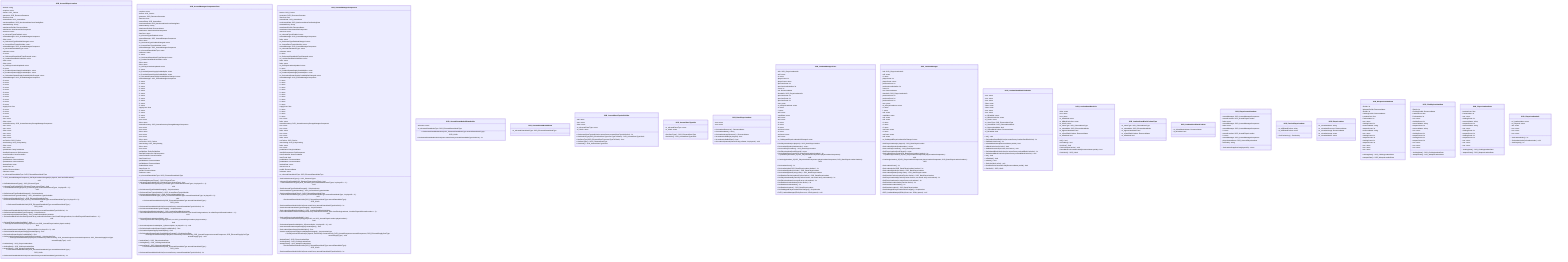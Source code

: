 classDiagram

    class SCR_ArsenalPlayerLoadout {
        - loadout: string
        - requires: return
        - faction: SCR_Faction
        - generator: SCR_ResourceGenerator
        - itemCost: float
        - arsenalData: SCR_ArsenalItem
        - nonArsenalData: SCR_NonArsenalItemCostCatalogData
        - attachedEntity: IEntity
        - attachmentPrefab: ResourceName
        - attachment: AttachmentSlotComponent
        - itemCost: return
        - m_eArsenalTypesEnabled: return
        - arsenalManager: SCR_ArsenalManagerComponent
        - false: return
        - m_OnArsenalTypeEnabledChanged: return
        - m_ArsenalSaveTypeInfoHolder: return
        - arsenalManager: SCR_ArsenalManagerComponent
        - m_eArsenalGameModeType: return
        - unknown: return
        - 0: return
        - m_OnArsenalGameModeTypeChanged: return
        - m_LoadoutSaveBlackListHolder: return
        - false: return
        - false: return
        - m_OnPlayerLoadoutUpdated: return
        - 0: return
        - m_fLoadoutSpawnSupplyCostMultiplier: return
        - m_fLoadoutSpawnSupplyCostMultiplier: return
        - m_OnLoadoutSpawnSupplyCostMultiplierChanged: return
        - arsenalManager: SCR_ArsenalManagerComponent
        - 0: return
        - 0: return
        - 0: return
        - 0: return
        - 0: return
        - 0: return
        - 0: return
        - 0: return
        - 0: return
        - 0: return
        - 0: return
        - supplyCost: float
        - 0: return
        - 0: return
        - 0: return
        - 0: return
        - true: return
        - false: return
        - arsenalInventory: SCR_ArsenalInventoryStorageManagerComponent
        - true: return
        - true: return
        - false: return
        - true: return
        - true: return
        - false: return
        - scrFaction: SCR_Faction
        - itemCatalog: SCR_EntityCatalog
        - false: return
        - true: return
        - prefabData: EntityPrefabData
        - itemRplComponent: RplComponent
        - resourceName: ResourceName
        - itemFound: bool
        - prefabName: ResourceName
        - prefabName: ResourceName
        - loadoutData: return
        - itemsCount: int
        - prefab: ResourceName
        - unknown: return
        - m_eArsenalGameModeType: SCR_EArsenalGameModeType
        + SCR_ArsenalManagerComponent_OnPlayerLoadoutChanged(int playerId, bool hasValidLoadout) void
        + GetEnabledArsenalTypes() SCR_EArsenalTypes
        + IsArsenalTypeEnabled(SCR_EArsenalTypes arsenalType) bool
        + SetEnabledArsenalTypes(SCR_EArsenalTypes newEnabledArsenalTypes, int playerID = -1) void
        + GetOnArsenalTypeEnabledChanged() ScriptInvokerInt
        + GetArsenalSaveTypeInfoHolder() SCR_ArsenalSaveTypeInfoHolder
        + GetArsenalGameModeType() SCR_EArsenalGameModeType
        + SetArsenalGameModeType_S(SCR_EArsenalGameModeType arsenalGameModeType, int playerID = 0) void
        + GetArsenalGameModeUIInfo(SCR_EArsenalGameModeType arsenalGameModeType) SCR_UIInfo
        + GetArsenalGameModeUIInfoList(inout notnull array<SCR_ArsenalGameModeUIData> arsenalGameModeTypeUIInfoList) int
        + GetOnArsenalGameModeTypeChanged() ScriptInvokerInt
        + GetLoadoutSaveBlackListHolder() SCR_LoadoutSaveBlackListHolder
        + SetLoadoutBlackListActiveStates(notnull array<bool> orderedActiveStates, bool clearExistingLoadouts, int editorPlayerIdClearedLoadout = -1) void
        + GetLocalPlayerLoadoutAvailable() bool
        + GetPlayerArsenalLoadout(string playerUID, out SCR_ArsenalPlayerLoadout playerLoadout) bool
        + SetLoadoutSpawnCostMultiplier_S(float multiplier, int playerID = 0) void
        + GetCalculatedLoadoutSpawnSupplyCostMultiplier() float
        + GetLoadoutSpawnSupplyCostMultiplier() float
        + GetOnLoadoutSpawnSupplyCostMultiplierChanged() ScriptInvokerFloat
        + SetPlayerArsenalLoadout(int playerId, GameEntity characterEntity, SCR_ArsenalComponent arsenalComponent, SCR_EArsenalSupplyCostType arsenalSupplyType) void
        + loadoutData() SCR_PlayerLoadoutData
        + clothingData() SCR_ClothingLoadoutData
        + weaponData() SCR_WeaponLoadoutData
        + GetArsenalGameModeUIInfo(SCR_EArsenalGameModeType arsenalGameModeType) SCR_UIInfo
        + GetArsenalGameModeUIInfoList(inout notnull array<SCR_ArsenalGameModeUIData> arsenalGameModeTypeUIInfoList) int
    }

    class SCR_ArsenalManagerComponentClass {
        - requires: return
        - faction: SCR_Faction
        - generator: SCR_ResourceGenerator
        - itemCost: float
        - arsenalData: SCR_ArsenalItem
        - nonArsenalData: SCR_NonArsenalItemCostCatalogData
        - attachedEntity: IEntity
        - attachmentPrefab: ResourceName
        - attachment: AttachmentSlotComponent
        - itemCost: return
        - m_eArsenalTypesEnabled: return
        - arsenalManager: SCR_ArsenalManagerComponent
        - false: return
        - m_OnArsenalTypeEnabledChanged: return
        - m_ArsenalSaveTypeInfoHolder: return
        - arsenalManager: SCR_ArsenalManagerComponent
        - m_eArsenalGameModeType: return
        - unknown: return
        - 0: return
        - m_OnArsenalGameModeTypeChanged: return
        - m_LoadoutSaveBlackListHolder: return
        - false: return
        - false: return
        - m_OnPlayerLoadoutUpdated: return
        - 0: return
        - m_fLoadoutSpawnSupplyCostMultiplier: return
        - m_fLoadoutSpawnSupplyCostMultiplier: return
        - m_OnLoadoutSpawnSupplyCostMultiplierChanged: return
        - arsenalManager: SCR_ArsenalManagerComponent
        - 0: return
        - 0: return
        - 0: return
        - 0: return
        - 0: return
        - 0: return
        - 0: return
        - 0: return
        - 0: return
        - 0: return
        - 0: return
        - supplyCost: float
        - 0: return
        - 0: return
        - 0: return
        - 0: return
        - true: return
        - false: return
        - arsenalInventory: SCR_ArsenalInventoryStorageManagerComponent
        - true: return
        - true: return
        - false: return
        - true: return
        - true: return
        - false: return
        - scrFaction: SCR_Faction
        - itemCatalog: SCR_EntityCatalog
        - false: return
        - true: return
        - prefabData: EntityPrefabData
        - itemRplComponent: RplComponent
        - resourceName: ResourceName
        - itemFound: bool
        - prefabName: ResourceName
        - prefabName: ResourceName
        - loadoutData: return
        - itemsCount: int
        - prefab: ResourceName
        - unknown: return
        - m_eArsenalGameModeType: SCR_EArsenalGameModeType
        + GetEnabledArsenalTypes() SCR_EArsenalTypes
        + IsArsenalTypeEnabled(SCR_EArsenalTypes arsenalType) bool
        + SetEnabledArsenalTypes(SCR_EArsenalTypes newEnabledArsenalTypes, int playerID = -1) void
        + GetOnArsenalTypeEnabledChanged() ScriptInvokerInt
        + GetArsenalSaveTypeInfoHolder() SCR_ArsenalSaveTypeInfoHolder
        + GetArsenalGameModeType() SCR_EArsenalGameModeType
        + SetArsenalGameModeType_S(SCR_EArsenalGameModeType arsenalGameModeType, int playerID = 0) void
        + GetArsenalGameModeUIInfo(SCR_EArsenalGameModeType arsenalGameModeType) SCR_UIInfo
        + GetArsenalGameModeUIInfoList(inout notnull array<SCR_ArsenalGameModeUIData> arsenalGameModeTypeUIInfoList) int
        + GetOnArsenalGameModeTypeChanged() ScriptInvokerInt
        + GetLoadoutSaveBlackListHolder() SCR_LoadoutSaveBlackListHolder
        + SetLoadoutBlackListActiveStates(notnull array<bool> orderedActiveStates, bool clearExistingLoadouts, int editorPlayerIdClearedLoadout = -1) void
        + GetLocalPlayerLoadoutAvailable() bool
        + GetPlayerArsenalLoadout(string playerUID, out SCR_ArsenalPlayerLoadout playerLoadout) bool
        + SetLoadoutSpawnCostMultiplier_S(float multiplier, int playerID = 0) void
        + GetCalculatedLoadoutSpawnSupplyCostMultiplier() float
        + GetLoadoutSpawnSupplyCostMultiplier() float
        + GetOnLoadoutSpawnSupplyCostMultiplierChanged() ScriptInvokerFloat
        + SetPlayerArsenalLoadout(int playerId, GameEntity characterEntity, SCR_ArsenalComponent arsenalComponent, SCR_EArsenalSupplyCostType arsenalSupplyType) void
        + loadoutData() SCR_PlayerLoadoutData
        + clothingData() SCR_ClothingLoadoutData
        + weaponData() SCR_WeaponLoadoutData
        + GetArsenalGameModeUIInfo(SCR_EArsenalGameModeType arsenalGameModeType) SCR_UIInfo
        + GetArsenalGameModeUIInfoList(inout notnull array<SCR_ArsenalGameModeUIData> arsenalGameModeTypeUIInfoList) int
    }

    class SCR_ArsenalManagerComponent {
        - faction: SCR_Faction
        - generator: SCR_ResourceGenerator
        - itemCost: float
        - arsenalData: SCR_ArsenalItem
        - nonArsenalData: SCR_NonArsenalItemCostCatalogData
        - attachedEntity: IEntity
        - attachmentPrefab: ResourceName
        - attachment: AttachmentSlotComponent
        - itemCost: return
        - m_eArsenalTypesEnabled: return
        - arsenalManager: SCR_ArsenalManagerComponent
        - false: return
        - m_OnArsenalTypeEnabledChanged: return
        - m_ArsenalSaveTypeInfoHolder: return
        - arsenalManager: SCR_ArsenalManagerComponent
        - m_eArsenalGameModeType: return
        - unknown: return
        - 0: return
        - m_OnArsenalGameModeTypeChanged: return
        - m_LoadoutSaveBlackListHolder: return
        - false: return
        - false: return
        - m_OnPlayerLoadoutUpdated: return
        - 0: return
        - m_fLoadoutSpawnSupplyCostMultiplier: return
        - m_fLoadoutSpawnSupplyCostMultiplier: return
        - m_OnLoadoutSpawnSupplyCostMultiplierChanged: return
        - arsenalManager: SCR_ArsenalManagerComponent
        - 0: return
        - 0: return
        - 0: return
        - 0: return
        - 0: return
        - 0: return
        - 0: return
        - 0: return
        - 0: return
        - 0: return
        - 0: return
        - supplyCost: float
        - 0: return
        - 0: return
        - 0: return
        - 0: return
        - true: return
        - false: return
        - arsenalInventory: SCR_ArsenalInventoryStorageManagerComponent
        - true: return
        - true: return
        - false: return
        - true: return
        - true: return
        - false: return
        - scrFaction: SCR_Faction
        - itemCatalog: SCR_EntityCatalog
        - false: return
        - true: return
        - prefabData: EntityPrefabData
        - itemRplComponent: RplComponent
        - resourceName: ResourceName
        - itemFound: bool
        - prefabName: ResourceName
        - prefabName: ResourceName
        - loadoutData: return
        - itemsCount: int
        - prefab: ResourceName
        - unknown: return
        - m_eArsenalGameModeType: SCR_EArsenalGameModeType
        + GetEnabledArsenalTypes() SCR_EArsenalTypes
        + IsArsenalTypeEnabled(SCR_EArsenalTypes arsenalType) bool
        + SetEnabledArsenalTypes(SCR_EArsenalTypes newEnabledArsenalTypes, int playerID = -1) void
        + GetOnArsenalTypeEnabledChanged() ScriptInvokerInt
        + GetArsenalSaveTypeInfoHolder() SCR_ArsenalSaveTypeInfoHolder
        + GetArsenalGameModeType() SCR_EArsenalGameModeType
        + SetArsenalGameModeType_S(SCR_EArsenalGameModeType arsenalGameModeType, int playerID = 0) void
        + GetArsenalGameModeUIInfo(SCR_EArsenalGameModeType arsenalGameModeType) SCR_UIInfo
        + GetArsenalGameModeUIInfoList(inout notnull array<SCR_ArsenalGameModeUIData> arsenalGameModeTypeUIInfoList) int
        + GetOnArsenalGameModeTypeChanged() ScriptInvokerInt
        + GetLoadoutSaveBlackListHolder() SCR_LoadoutSaveBlackListHolder
        + SetLoadoutBlackListActiveStates(notnull array<bool> orderedActiveStates, bool clearExistingLoadouts, int editorPlayerIdClearedLoadout = -1) void
        + GetLocalPlayerLoadoutAvailable() bool
        + GetPlayerArsenalLoadout(string playerUID, out SCR_ArsenalPlayerLoadout playerLoadout) bool
        + SetLoadoutSpawnCostMultiplier_S(float multiplier, int playerID = 0) void
        + GetCalculatedLoadoutSpawnSupplyCostMultiplier() float
        + GetLoadoutSpawnSupplyCostMultiplier() float
        + GetOnLoadoutSpawnSupplyCostMultiplierChanged() ScriptInvokerFloat
        + SetPlayerArsenalLoadout(int playerId, GameEntity characterEntity, SCR_ArsenalComponent arsenalComponent, SCR_EArsenalSupplyCostType arsenalSupplyType) void
        + loadoutData() SCR_PlayerLoadoutData
        + clothingData() SCR_ClothingLoadoutData
        + weaponData() SCR_WeaponLoadoutData
        + GetArsenalGameModeUIInfo(SCR_EArsenalGameModeType arsenalGameModeType) SCR_UIInfo
        + GetArsenalGameModeUIInfoList(inout notnull array<SCR_ArsenalGameModeUIData> arsenalGameModeTypeUIInfoList) int
    }

    class SCR_ArsenalGameModeUIDataHolder {
        - unknown: return
        - m_eArsenalGameModeType: SCR_EArsenalGameModeType
        + GetArsenalGameModeUIInfo(SCR_EArsenalGameModeType arsenalGameModeType) SCR_UIInfo
        + GetArsenalGameModeUIInfoList(inout notnull array<SCR_ArsenalGameModeUIData> arsenalGameModeTypeUIInfoList) int
    }

    class SCR_ArsenalGameModeUIData {
        - m_eArsenalGameModeType: SCR_EArsenalGameModeType
    }

    class SCR_ArsenalSaveTypeInfoHolder {
        - null: return
        - true: return
        - false: return
        - m_eArsenalSaveType: return
        - m_UIInfo: return
        + GetArsenalSaveTypeInfoList(out notnull array<SCR_ArsenalSaveTypeInfo> arsenalSaveTypeUIInfoList) int
        + GetUIInfoOfType(SCR_EArsenalSaveType saveTypeToCheck) SCR_ArsenalSaveTypeUIInfo
        + HasSaveType(SCR_EArsenalSaveType saveTypeToCheck) bool
        + GetSaveType() SCR_EArsenalSaveType
        + GetUIInfo() SCR_ArsenalSaveTypeUIInfo
    }

    class SCR_ArsenalSaveTypeInfo {
        - m_eArsenalSaveType: return
        - m_UIInfo: return
        + GetSaveType() SCR_EArsenalSaveType
        + GetUIInfo() SCR_ArsenalSaveTypeUIInfo
    }

    class SCR_BasePlayerLoadout {
        - true: return
        - true: return
        + GetLoadoutResource() ResourceName
        + GetLoadoutName() string
        + GetLoadoutImageResource() ResourceName
        + IsLoadoutAvailable(int playerId) bool
        + IsLoadoutAvailableClient() bool
        + OnLoadoutSpawned(GenericEntity pOwner, int playerId) void
    }

    class SCR_LoadoutManagerClass {
        - info: SCR_PlayerLoadoutInfo
        - null: return
        - 0: return
        - playerCount: int
        - playerCount: return
        - previousCount: int
        - previousLoadoutIndex: int
        - count: int
        - res: ResourceName
        - foundInfo: SCR_PlayerLoadoutInfo
        - previousCount: int
        - previousCount: int
        - previousCount: int
        - true: return
        - m_aPlayerLoadouts: return
        - 0: return
        - i: return
        - null: return
        - candidate: return
        - null: return
        - null: return
        - 0: return
        - 0: return
        - 0: return
        - outCount: return
        - 0: return
        - outCount: return
        - null: return
        - m_OnMappedPlayerLoadoutInfoChanged: return
        + GetPlayerLoadout(int playerId) SCR_BasePlayerLoadout
        + GetLoadoutByIndex(loadoutIndex) return
        + GetLocalPlayerLoadout() SCR_BasePlayerLoadout
        + GetPlayerLoadout(localPlayerId) return
        + GetLoadoutPlayerCount(SCR_BasePlayerLoadout loadout) int
        + UpdatePlayerLoadout_S(SCR_PlayerLoadoutComponent playerLoadoutComponent) void
        + CanAssignLoadout_S(SCR_PlayerLoadoutComponent playerLoadoutComponent, SCR_BasePlayerLoadout loadout) bool
        + GetLoadoutCount() int
        + GetLoadoutIndex(SCR_BasePlayerLoadout loadout) int
        + GetLoadoutByIndex(int index) SCR_BasePlayerLoadout
        + GetLoadoutByName(string name) SCR_BasePlayerLoadout
        + GetRandomFactionLoadout(Faction faction) SCR_BasePlayerLoadout
        + GetPlayerLoadoutsByFaction(Faction faction, out notnull array<ref SCR_BasePlayerLoadout> outLoadouts) int
        + GetPlayerLoadouts(out notnull array<SCR_BasePlayerLoadout> outLoadouts) int
        + GetRandomLoadoutIndex(Faction faction) int
        + GetRandomLoadoutIndex() int
        + GetRandomLoadout() SCR_BasePlayerLoadout
        + GetOnMappedPlayerLoadoutInfoChanged() ScriptInvoker
        + SCR_LoadoutManager(IEntitySource src, IEntity parent) void
    }

    class SCR_LoadoutManager {
        - info: SCR_PlayerLoadoutInfo
        - null: return
        - 0: return
        - playerCount: int
        - playerCount: return
        - previousCount: int
        - previousLoadoutIndex: int
        - count: int
        - res: ResourceName
        - foundInfo: SCR_PlayerLoadoutInfo
        - previousCount: int
        - previousCount: int
        - previousCount: int
        - true: return
        - m_aPlayerLoadouts: return
        - 0: return
        - i: return
        - null: return
        - candidate: return
        - null: return
        - null: return
        - 0: return
        - 0: return
        - 0: return
        - outCount: return
        - 0: return
        - outCount: return
        - null: return
        - m_OnMappedPlayerLoadoutInfoChanged: return
        + GetPlayerLoadout(int playerId) SCR_BasePlayerLoadout
        + GetLoadoutByIndex(loadoutIndex) return
        + GetLocalPlayerLoadout() SCR_BasePlayerLoadout
        + GetPlayerLoadout(localPlayerId) return
        + GetLoadoutPlayerCount(SCR_BasePlayerLoadout loadout) int
        + UpdatePlayerLoadout_S(SCR_PlayerLoadoutComponent playerLoadoutComponent) void
        + CanAssignLoadout_S(SCR_PlayerLoadoutComponent playerLoadoutComponent, SCR_BasePlayerLoadout loadout) bool
        + GetLoadoutCount() int
        + GetLoadoutIndex(SCR_BasePlayerLoadout loadout) int
        + GetLoadoutByIndex(int index) SCR_BasePlayerLoadout
        + GetLoadoutByName(string name) SCR_BasePlayerLoadout
        + GetRandomFactionLoadout(Faction faction) SCR_BasePlayerLoadout
        + GetPlayerLoadoutsByFaction(Faction faction, out notnull array<ref SCR_BasePlayerLoadout> outLoadouts) int
        + GetPlayerLoadouts(out notnull array<SCR_BasePlayerLoadout> outLoadouts) int
        + GetRandomLoadoutIndex(Faction faction) int
        + GetRandomLoadoutIndex() int
        + GetRandomLoadout() SCR_BasePlayerLoadout
        + GetOnMappedPlayerLoadoutInfoChanged() ScriptInvoker
        + SCR_LoadoutManager(IEntitySource src, IEntity parent) void
    }

    class SCR_LoadoutSaveBlackListHolder {
        - true: return
        - true: return
        - true: return
        - false: return
        - false: return
        - false: return
        - true: return
        - true: return
        - m_bEnabled: return
        - m_bBlackListActive: return
        - m_UIInfo: return
        - m_eItemType: SCR_EArsenalItemType
        - m_eItemMode: SCR_EArsenalItemMode
        - m_bIgnoreItemMode: bool
        - m_sSaveBlackListItem: ResourceName
        - m_bEnabled: bool
        + Init() void
        + GetLoadoutSaveBlackLists(out notnull array<SCR_LoadoutSaveBlackList> loadoutSaveBlackLists) int
        + GetBlackListsCount() int
        + IsPrefabBlacklisted(ResourceName prefab) bool
        + IsBlackListActive(int index) bool
        + SetBlackListActive(int index, bool active) void
        + GetOrderedBlackListsActive(out notnull array<bool> orderedBlackListActive) int
        + SetOrderedBlackListsActive(notnull array<bool> orderedBlackListActive) void
        + Init() bool
        + IsEnabled() bool
        + IsActive() bool
        + SetActive(bool active) void
        + DoesBlackListContaintPrefab(ResourceName prefab) bool
        + GetUIInfo() SCR_UIInfo
    }

    class SCR_LoadoutSaveBlackList {
        - false: return
        - true: return
        - true: return
        - m_bEnabled: return
        - m_bBlackListActive: return
        - m_UIInfo: return
        - m_eItemType: SCR_EArsenalItemType
        - m_eItemMode: SCR_EArsenalItemMode
        - m_bIgnoreItemMode: bool
        - m_sSaveBlackListItem: ResourceName
        - m_bEnabled: bool
        + Init() bool
        + IsEnabled() bool
        + IsActive() bool
        + SetActive(bool active) void
        + DoesBlackListContaintPrefab(ResourceName prefab) bool
        + GetUIInfo() SCR_UIInfo
    }

    class SCR_LoadoutSaveBlackListItemType {
        - m_eItemType: SCR_EArsenalItemType
        - m_eItemMode: SCR_EArsenalItemMode
        - m_bIgnoreItemMode: bool
        - m_sSaveBlackListItem: ResourceName
        - m_bEnabled: bool
    }

    class SCR_LoadoutSaveBlackListItem {
        - m_sSaveBlackListItem: ResourceName
        - m_bEnabled: bool
    }

    class SCR_PlayerArsenalLoadout {
        - arsenalManager: SCR_ArsenalManagerComponent
        - arsenalLoadout: SCR_ArsenalPlayerLoadout
        - false: return
        - arsenalManager: SCR_ArsenalManagerComponent
        - false: return
        - arsenalManager: SCR_ArsenalManagerComponent
        - 0: return
        - arsenalLoadout: SCR_ArsenalPlayerLoadout
        - 0: return
        - arsenalManager: SCR_ArsenalManagerComponent
        - playerArsenalItems: SCR_ArsenalPlayerLoadout
        - factionKey: string
        + GetLoadoutSuppliesCost(playerUID) return
    }

    class SCR_FactionPlayerLoadout {
        - m_sAffiliatedFaction: string
        - m_sAffiliatedFaction: return
        + GetFactionKey() FactionKey
    }

    class SCR_PlayerLoadout {
        - m_sLoadoutName: string
        - m_sLoadoutResource: ResourceName
        - m_sLoadoutImage: ResourceName
        - m_sLoadoutImage: return
        - m_sLoadoutName: return
    }

    class SCR_WeaponLoadoutData {
        - SlotIdx: int
        - WeaponPrefab: ResourceName
        - SlotIdx: int
        - ClothingPrefab: ResourceName
        - LoadoutCost: float
        - FactionIndex: int
        - true: return
        - clothingCount: int
        - resourceName: string
        - weaponCount: int
        - resourceName: string
        - true: return
        - clothingCount: int
        - weaponCount: int
        - clothingCount: int
        - weaponCount: int
        - true: return
        - true: return
        - true: return
        + clothingData() SCR_ClothingLoadoutData
        + weaponData() SCR_WeaponLoadoutData
    }

    class SCR_ClothingLoadoutData {
        - SlotIdx: int
        - ClothingPrefab: ResourceName
        - LoadoutCost: float
        - FactionIndex: int
        - true: return
        - clothingCount: int
        - resourceName: string
        - weaponCount: int
        - resourceName: string
        - true: return
        - clothingCount: int
        - weaponCount: int
        - clothingCount: int
        - weaponCount: int
        - true: return
        - true: return
        - true: return
        + clothingData() SCR_ClothingLoadoutData
        + weaponData() SCR_WeaponLoadoutData
    }

    class SCR_PlayerLoadoutData {
        - LoadoutCost: float
        - FactionIndex: int
        - true: return
        - clothingCount: int
        - resourceName: string
        - weaponCount: int
        - resourceName: string
        - true: return
        - clothingCount: int
        - weaponCount: int
        - clothingCount: int
        - weaponCount: int
        - true: return
        - true: return
        - true: return
        + clothingData() SCR_ClothingLoadoutData
        + weaponData() SCR_WeaponLoadoutData
    }

    class SCR_PlayerLoadoutInfo {
        - m_iLoadoutIndex: return
        - m_iPlayerId: return
        - info: return
        - true: return
        - true: return
        - true: return
        + GetLoadoutIndex() int
        + SetLoadoutIndex(int loadoutIndex) void
        + GetPlayerId() int
    }